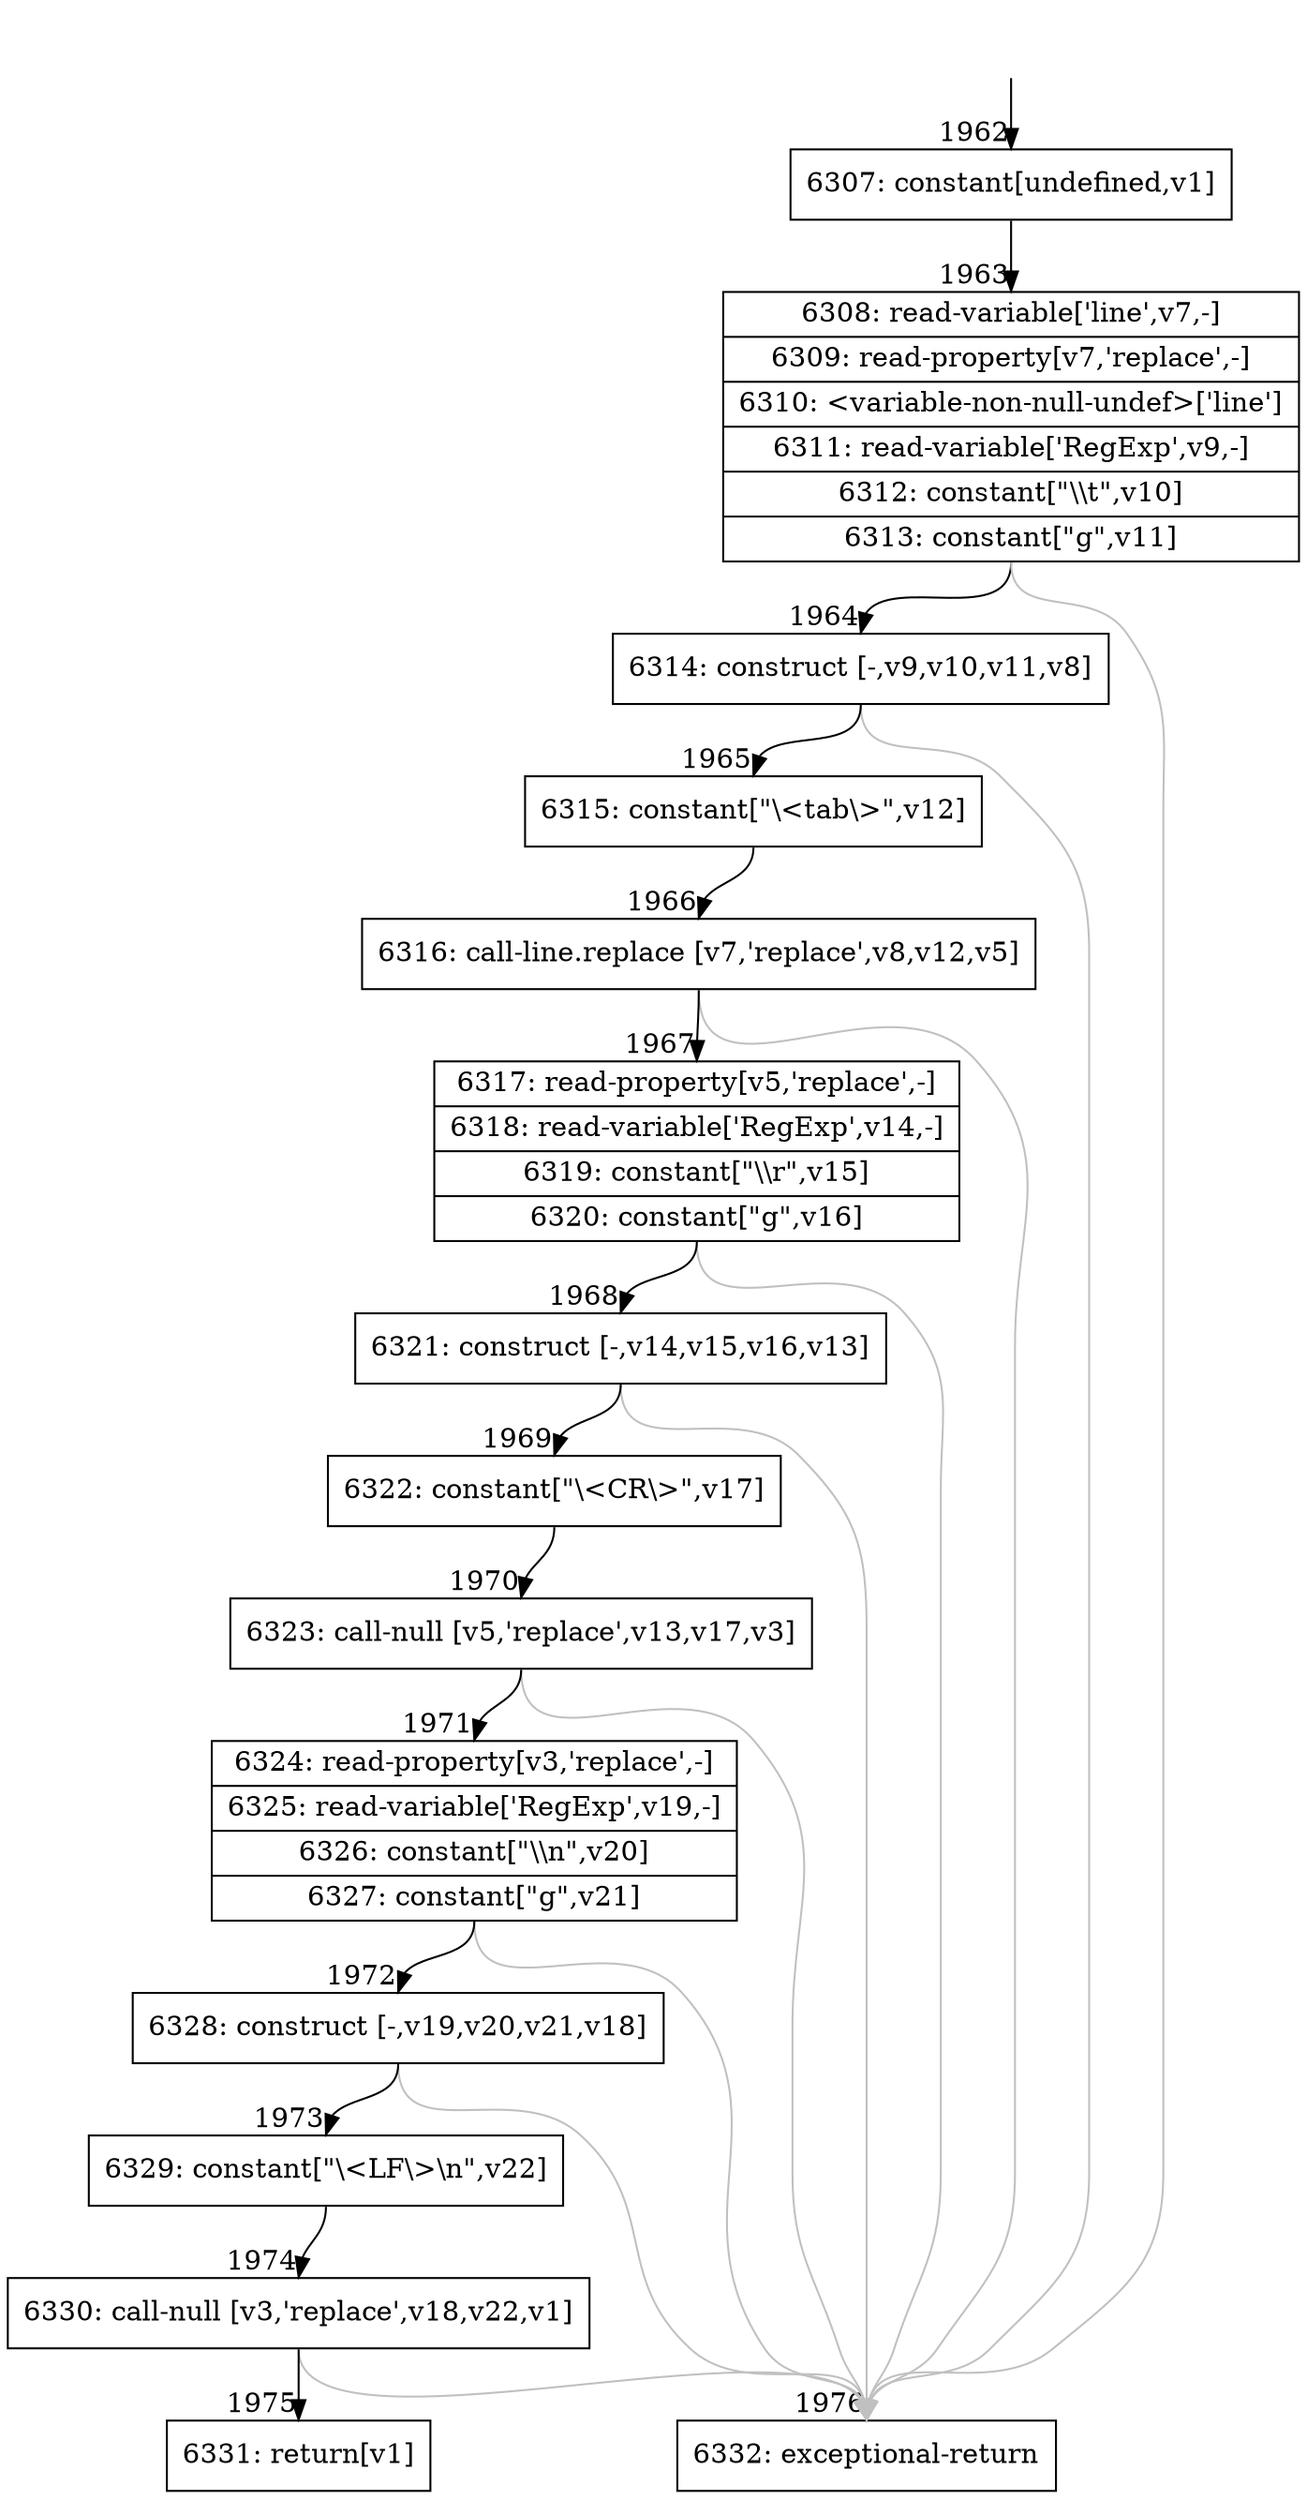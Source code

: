 digraph {
rankdir="TD"
BB_entry177[shape=none,label=""];
BB_entry177 -> BB1962 [tailport=s, headport=n, headlabel="    1962"]
BB1962 [shape=record label="{6307: constant[undefined,v1]}" ] 
BB1962 -> BB1963 [tailport=s, headport=n, headlabel="      1963"]
BB1963 [shape=record label="{6308: read-variable['line',v7,-]|6309: read-property[v7,'replace',-]|6310: \<variable-non-null-undef\>['line']|6311: read-variable['RegExp',v9,-]|6312: constant[\"\\\\t\",v10]|6313: constant[\"g\",v11]}" ] 
BB1963 -> BB1964 [tailport=s, headport=n, headlabel="      1964"]
BB1963 -> BB1976 [tailport=s, headport=n, color=gray, headlabel="      1976"]
BB1964 [shape=record label="{6314: construct [-,v9,v10,v11,v8]}" ] 
BB1964 -> BB1965 [tailport=s, headport=n, headlabel="      1965"]
BB1964 -> BB1976 [tailport=s, headport=n, color=gray]
BB1965 [shape=record label="{6315: constant[\"\\\<tab\\\>\",v12]}" ] 
BB1965 -> BB1966 [tailport=s, headport=n, headlabel="      1966"]
BB1966 [shape=record label="{6316: call-line.replace [v7,'replace',v8,v12,v5]}" ] 
BB1966 -> BB1967 [tailport=s, headport=n, headlabel="      1967"]
BB1966 -> BB1976 [tailport=s, headport=n, color=gray]
BB1967 [shape=record label="{6317: read-property[v5,'replace',-]|6318: read-variable['RegExp',v14,-]|6319: constant[\"\\\\r\",v15]|6320: constant[\"g\",v16]}" ] 
BB1967 -> BB1968 [tailport=s, headport=n, headlabel="      1968"]
BB1967 -> BB1976 [tailport=s, headport=n, color=gray]
BB1968 [shape=record label="{6321: construct [-,v14,v15,v16,v13]}" ] 
BB1968 -> BB1969 [tailport=s, headport=n, headlabel="      1969"]
BB1968 -> BB1976 [tailport=s, headport=n, color=gray]
BB1969 [shape=record label="{6322: constant[\"\\\<CR\\\>\",v17]}" ] 
BB1969 -> BB1970 [tailport=s, headport=n, headlabel="      1970"]
BB1970 [shape=record label="{6323: call-null [v5,'replace',v13,v17,v3]}" ] 
BB1970 -> BB1971 [tailport=s, headport=n, headlabel="      1971"]
BB1970 -> BB1976 [tailport=s, headport=n, color=gray]
BB1971 [shape=record label="{6324: read-property[v3,'replace',-]|6325: read-variable['RegExp',v19,-]|6326: constant[\"\\\\n\",v20]|6327: constant[\"g\",v21]}" ] 
BB1971 -> BB1972 [tailport=s, headport=n, headlabel="      1972"]
BB1971 -> BB1976 [tailport=s, headport=n, color=gray]
BB1972 [shape=record label="{6328: construct [-,v19,v20,v21,v18]}" ] 
BB1972 -> BB1973 [tailport=s, headport=n, headlabel="      1973"]
BB1972 -> BB1976 [tailport=s, headport=n, color=gray]
BB1973 [shape=record label="{6329: constant[\"\\\<LF\\\>\\n\",v22]}" ] 
BB1973 -> BB1974 [tailport=s, headport=n, headlabel="      1974"]
BB1974 [shape=record label="{6330: call-null [v3,'replace',v18,v22,v1]}" ] 
BB1974 -> BB1975 [tailport=s, headport=n, headlabel="      1975"]
BB1974 -> BB1976 [tailport=s, headport=n, color=gray]
BB1975 [shape=record label="{6331: return[v1]}" ] 
BB1976 [shape=record label="{6332: exceptional-return}" ] 
//#$~ 2422
}

